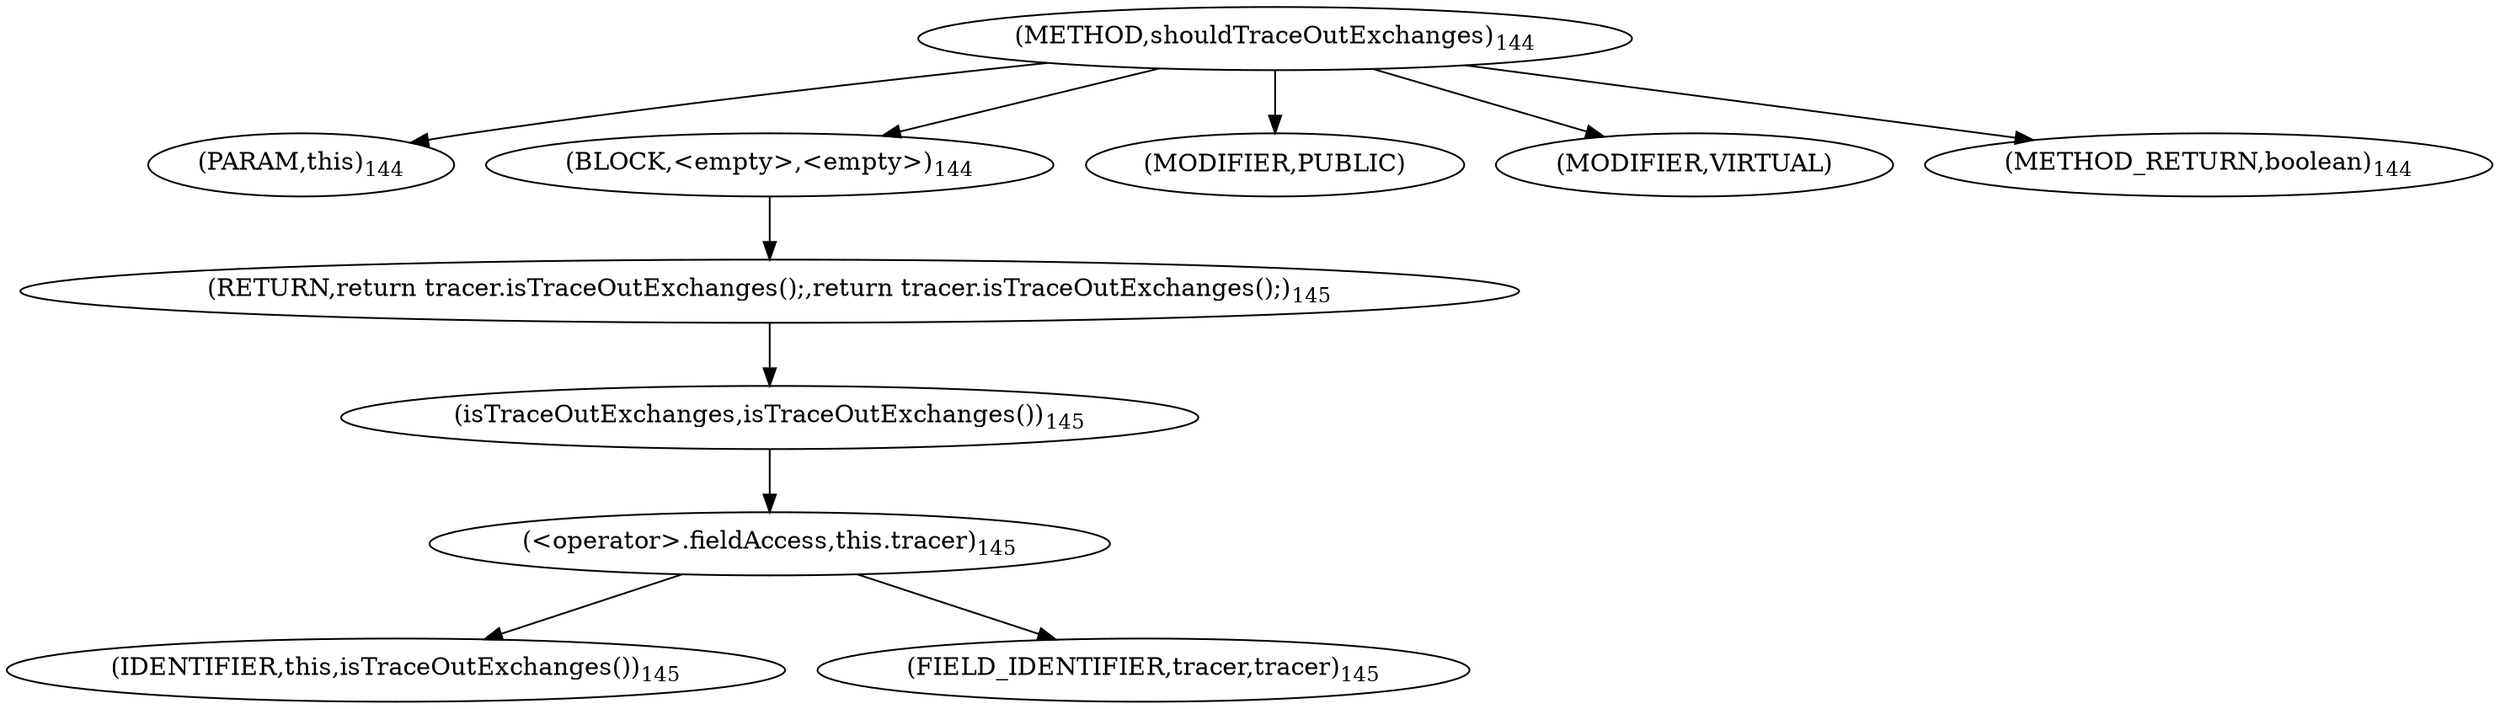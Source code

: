 digraph "shouldTraceOutExchanges" {  
"347" [label = <(METHOD,shouldTraceOutExchanges)<SUB>144</SUB>> ]
"348" [label = <(PARAM,this)<SUB>144</SUB>> ]
"349" [label = <(BLOCK,&lt;empty&gt;,&lt;empty&gt;)<SUB>144</SUB>> ]
"350" [label = <(RETURN,return tracer.isTraceOutExchanges();,return tracer.isTraceOutExchanges();)<SUB>145</SUB>> ]
"351" [label = <(isTraceOutExchanges,isTraceOutExchanges())<SUB>145</SUB>> ]
"352" [label = <(&lt;operator&gt;.fieldAccess,this.tracer)<SUB>145</SUB>> ]
"353" [label = <(IDENTIFIER,this,isTraceOutExchanges())<SUB>145</SUB>> ]
"354" [label = <(FIELD_IDENTIFIER,tracer,tracer)<SUB>145</SUB>> ]
"355" [label = <(MODIFIER,PUBLIC)> ]
"356" [label = <(MODIFIER,VIRTUAL)> ]
"357" [label = <(METHOD_RETURN,boolean)<SUB>144</SUB>> ]
  "347" -> "348" 
  "347" -> "349" 
  "347" -> "355" 
  "347" -> "356" 
  "347" -> "357" 
  "349" -> "350" 
  "350" -> "351" 
  "351" -> "352" 
  "352" -> "353" 
  "352" -> "354" 
}
